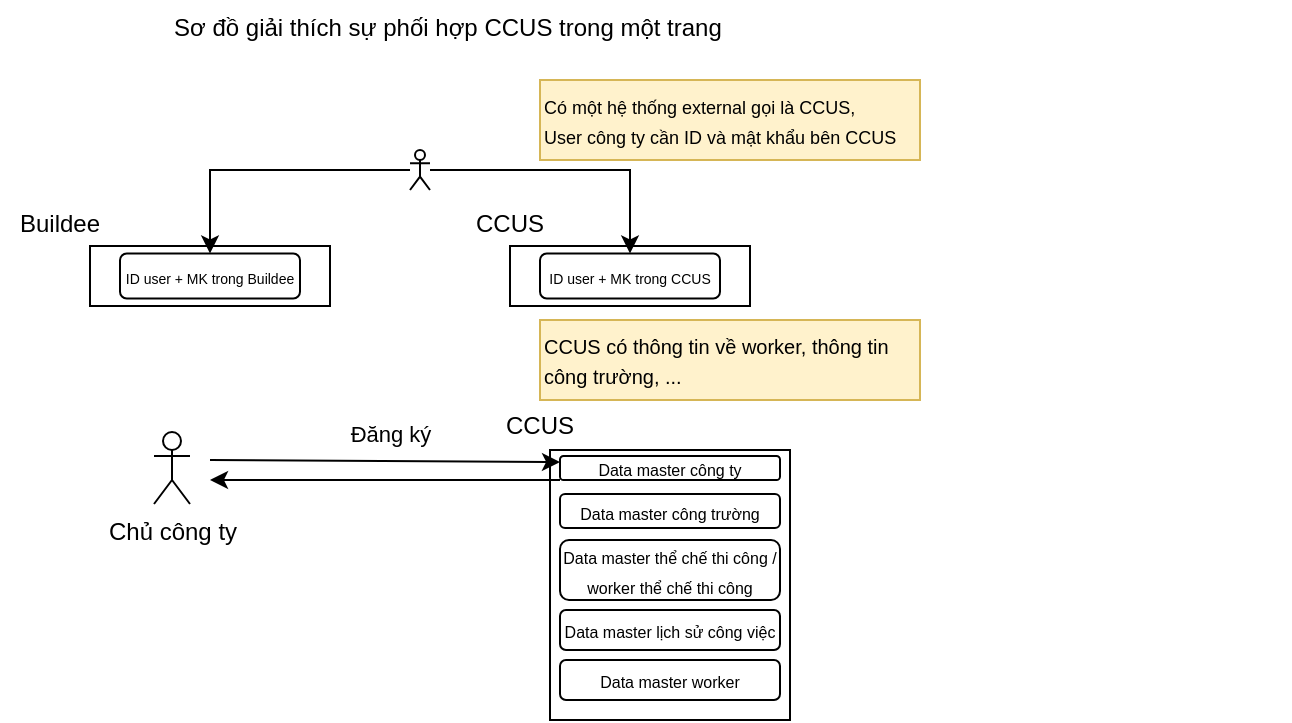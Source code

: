 <mxfile version="26.0.15">
  <diagram name="Page-1" id="1dlACeMduNLvIQKLFd6k">
    <mxGraphModel dx="478" dy="253" grid="1" gridSize="10" guides="1" tooltips="1" connect="1" arrows="1" fold="1" page="1" pageScale="1" pageWidth="850" pageHeight="1100" math="0" shadow="0">
      <root>
        <mxCell id="0" />
        <mxCell id="1" parent="0" />
        <mxCell id="uH7hZk817uCltiuJrhX8-3" value="Sơ đồ giải thích sự phối hợp CCUS trong một trang" style="text;whiteSpace=wrap;" vertex="1" parent="1">
          <mxGeometry x="210" y="20" width="560" height="30" as="geometry" />
        </mxCell>
        <mxCell id="uH7hZk817uCltiuJrhX8-7" value="" style="group;fontSize=10;" vertex="1" connectable="0" parent="1">
          <mxGeometry x="170" y="143" width="120" height="30" as="geometry" />
        </mxCell>
        <mxCell id="uH7hZk817uCltiuJrhX8-4" value="" style="rounded=0;whiteSpace=wrap;html=1;" vertex="1" parent="uH7hZk817uCltiuJrhX8-7">
          <mxGeometry width="120" height="30" as="geometry" />
        </mxCell>
        <mxCell id="uH7hZk817uCltiuJrhX8-6" value="&lt;font style=&quot;font-size: 7px;&quot;&gt;ID user + MK trong Buildee&lt;/font&gt;" style="rounded=1;whiteSpace=wrap;html=1;" vertex="1" parent="uH7hZk817uCltiuJrhX8-7">
          <mxGeometry x="15" y="3.75" width="90" height="22.5" as="geometry" />
        </mxCell>
        <mxCell id="uH7hZk817uCltiuJrhX8-8" value="Buildee" style="text;html=1;align=center;verticalAlign=middle;whiteSpace=wrap;rounded=0;" vertex="1" parent="1">
          <mxGeometry x="125" y="117" width="60" height="30" as="geometry" />
        </mxCell>
        <mxCell id="uH7hZk817uCltiuJrhX8-9" value="" style="group;fontSize=10;" vertex="1" connectable="0" parent="1">
          <mxGeometry x="380" y="143" width="120" height="30" as="geometry" />
        </mxCell>
        <mxCell id="uH7hZk817uCltiuJrhX8-10" value="" style="rounded=0;whiteSpace=wrap;html=1;" vertex="1" parent="uH7hZk817uCltiuJrhX8-9">
          <mxGeometry width="120" height="30" as="geometry" />
        </mxCell>
        <mxCell id="uH7hZk817uCltiuJrhX8-11" value="&lt;font style=&quot;font-size: 7px;&quot;&gt;ID user + MK trong CCUS&lt;/font&gt;" style="rounded=1;whiteSpace=wrap;html=1;" vertex="1" parent="uH7hZk817uCltiuJrhX8-9">
          <mxGeometry x="15" y="3.75" width="90" height="22.5" as="geometry" />
        </mxCell>
        <mxCell id="uH7hZk817uCltiuJrhX8-12" value="CCUS" style="text;html=1;align=center;verticalAlign=middle;whiteSpace=wrap;rounded=0;" vertex="1" parent="1">
          <mxGeometry x="350" y="117" width="60" height="30" as="geometry" />
        </mxCell>
        <mxCell id="uH7hZk817uCltiuJrhX8-13" value="&lt;div&gt;&lt;font style=&quot;font-size: 9px;&quot;&gt;Có một hệ thống external gọi là CCUS,&lt;/font&gt;&lt;/div&gt;&lt;div&gt;&lt;font style=&quot;font-size: 9px;&quot;&gt;User công ty cần ID và mật khẩu bên CCUS&lt;/font&gt;&lt;/div&gt;" style="rounded=0;whiteSpace=wrap;html=1;align=left;fillColor=#fff2cc;strokeColor=#d6b656;" vertex="1" parent="1">
          <mxGeometry x="395" y="60" width="190" height="40" as="geometry" />
        </mxCell>
        <mxCell id="uH7hZk817uCltiuJrhX8-15" style="edgeStyle=orthogonalEdgeStyle;rounded=0;orthogonalLoop=1;jettySize=auto;html=1;entryX=0.5;entryY=0;entryDx=0;entryDy=0;" edge="1" parent="1" source="uH7hZk817uCltiuJrhX8-14" target="uH7hZk817uCltiuJrhX8-6">
          <mxGeometry relative="1" as="geometry">
            <mxPoint x="335" y="90" as="sourcePoint" />
          </mxGeometry>
        </mxCell>
        <mxCell id="uH7hZk817uCltiuJrhX8-16" style="edgeStyle=orthogonalEdgeStyle;rounded=0;orthogonalLoop=1;jettySize=auto;html=1;entryX=0.5;entryY=0;entryDx=0;entryDy=0;" edge="1" parent="1" source="uH7hZk817uCltiuJrhX8-14" target="uH7hZk817uCltiuJrhX8-11">
          <mxGeometry relative="1" as="geometry" />
        </mxCell>
        <mxCell id="uH7hZk817uCltiuJrhX8-14" value="&lt;div&gt;&lt;br&gt;&lt;/div&gt;" style="shape=umlActor;verticalLabelPosition=bottom;verticalAlign=top;html=1;outlineConnect=0;" vertex="1" parent="1">
          <mxGeometry x="330" y="95" width="10" height="20" as="geometry" />
        </mxCell>
        <mxCell id="uH7hZk817uCltiuJrhX8-17" value="&lt;div&gt;&lt;font size=&quot;1&quot;&gt;CCUS có t&lt;/font&gt;&lt;span style=&quot;font-size: x-small; background-color: transparent; color: light-dark(rgb(0, 0, 0), rgb(255, 255, 255));&quot;&gt;hông tin về worker, thông tin công trường, ...&lt;/span&gt;&lt;/div&gt;" style="rounded=0;whiteSpace=wrap;html=1;align=left;fillColor=#fff2cc;strokeColor=#d6b656;" vertex="1" parent="1">
          <mxGeometry x="395" y="180" width="190" height="40" as="geometry" />
        </mxCell>
        <mxCell id="uH7hZk817uCltiuJrhX8-18" value="" style="rounded=0;whiteSpace=wrap;html=1;" vertex="1" parent="1">
          <mxGeometry x="400" y="245" width="120" height="135" as="geometry" />
        </mxCell>
        <mxCell id="uH7hZk817uCltiuJrhX8-19" value="CCUS" style="text;html=1;align=center;verticalAlign=middle;whiteSpace=wrap;rounded=0;" vertex="1" parent="1">
          <mxGeometry x="365" y="218" width="60" height="30" as="geometry" />
        </mxCell>
        <mxCell id="uH7hZk817uCltiuJrhX8-20" value="&lt;font style=&quot;font-size: 8px;&quot;&gt;Data master công ty&lt;/font&gt;" style="rounded=1;whiteSpace=wrap;html=1;" vertex="1" parent="1">
          <mxGeometry x="405" y="248" width="110" height="12" as="geometry" />
        </mxCell>
        <mxCell id="uH7hZk817uCltiuJrhX8-21" value="&lt;font style=&quot;font-size: 8px;&quot;&gt;Data master công trường&lt;/font&gt;" style="rounded=1;whiteSpace=wrap;html=1;" vertex="1" parent="1">
          <mxGeometry x="405" y="267" width="110" height="17" as="geometry" />
        </mxCell>
        <mxCell id="uH7hZk817uCltiuJrhX8-23" value="&lt;font style=&quot;font-size: 8px;&quot;&gt;Data master thể chế thi công / worker thể chế thi công&lt;/font&gt;" style="rounded=1;whiteSpace=wrap;html=1;" vertex="1" parent="1">
          <mxGeometry x="405" y="290" width="110" height="30" as="geometry" />
        </mxCell>
        <mxCell id="uH7hZk817uCltiuJrhX8-25" value="&lt;font style=&quot;font-size: 8px;&quot;&gt;Data master lịch sử công việc&lt;/font&gt;" style="rounded=1;whiteSpace=wrap;html=1;" vertex="1" parent="1">
          <mxGeometry x="405" y="325" width="110" height="20" as="geometry" />
        </mxCell>
        <mxCell id="uH7hZk817uCltiuJrhX8-26" value="&lt;font style=&quot;font-size: 8px;&quot;&gt;Data master worker&lt;/font&gt;" style="rounded=1;whiteSpace=wrap;html=1;" vertex="1" parent="1">
          <mxGeometry x="405" y="350" width="110" height="20" as="geometry" />
        </mxCell>
        <mxCell id="uH7hZk817uCltiuJrhX8-29" value="&lt;div&gt;Chủ công ty&lt;/div&gt;" style="shape=umlActor;verticalLabelPosition=bottom;verticalAlign=top;html=1;outlineConnect=0;" vertex="1" parent="1">
          <mxGeometry x="202" y="236" width="18" height="36" as="geometry" />
        </mxCell>
        <mxCell id="uH7hZk817uCltiuJrhX8-34" value="" style="endArrow=classic;html=1;rounded=0;entryX=0;entryY=0.25;entryDx=0;entryDy=0;" edge="1" parent="1" target="uH7hZk817uCltiuJrhX8-20">
          <mxGeometry width="50" height="50" relative="1" as="geometry">
            <mxPoint x="230" y="250" as="sourcePoint" />
            <mxPoint x="280" y="250" as="targetPoint" />
          </mxGeometry>
        </mxCell>
        <mxCell id="uH7hZk817uCltiuJrhX8-36" value="Đăng ký" style="edgeLabel;html=1;align=center;verticalAlign=middle;resizable=0;points=[];" vertex="1" connectable="0" parent="uH7hZk817uCltiuJrhX8-34">
          <mxGeometry x="-0.249" y="-1" relative="1" as="geometry">
            <mxPoint x="24" y="-15" as="offset" />
          </mxGeometry>
        </mxCell>
        <mxCell id="uH7hZk817uCltiuJrhX8-35" value="" style="endArrow=classic;html=1;rounded=0;exitX=0;exitY=1;exitDx=0;exitDy=0;" edge="1" parent="1" source="uH7hZk817uCltiuJrhX8-20">
          <mxGeometry width="50" height="50" relative="1" as="geometry">
            <mxPoint x="240" y="260" as="sourcePoint" />
            <mxPoint x="230" y="260" as="targetPoint" />
          </mxGeometry>
        </mxCell>
      </root>
    </mxGraphModel>
  </diagram>
</mxfile>
